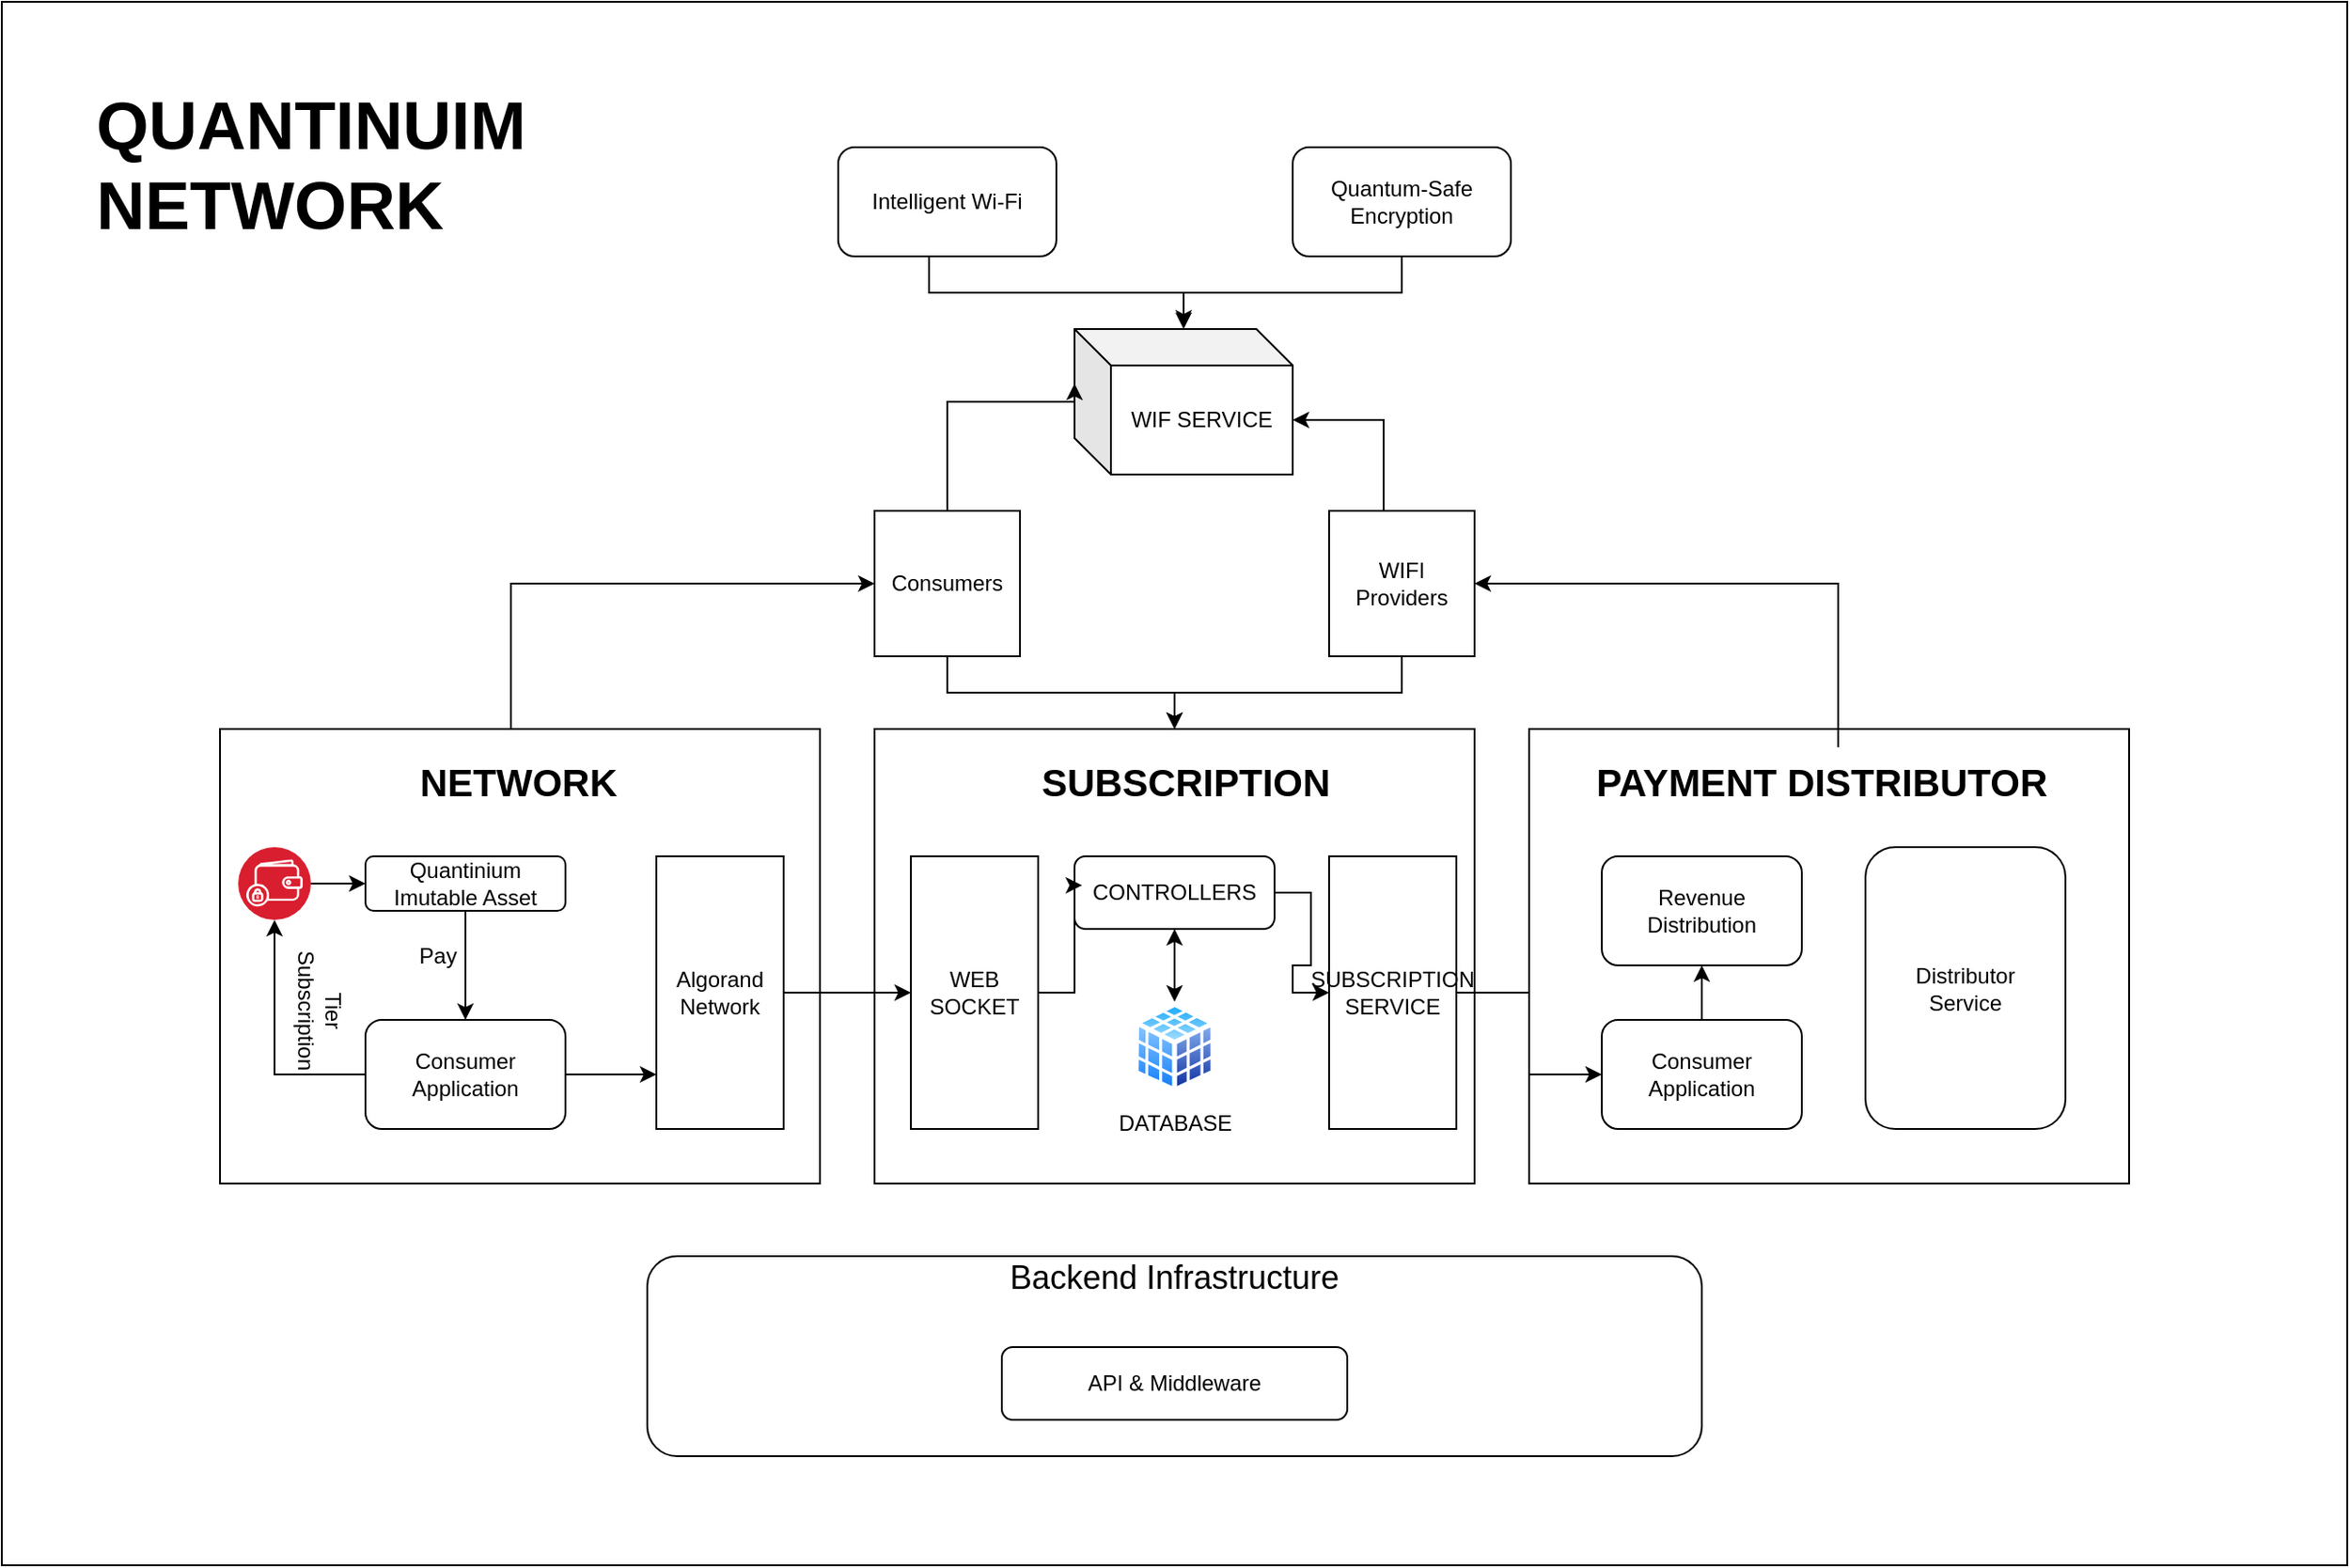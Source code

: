 <mxfile version="24.7.6">
  <diagram name="Page-1" id="238rUeQwhfSeOOqvywA4">
    <mxGraphModel dx="4026" dy="1648" grid="1" gridSize="10" guides="1" tooltips="1" connect="1" arrows="1" fold="1" page="1" pageScale="1" pageWidth="850" pageHeight="1100" math="0" shadow="0">
      <root>
        <mxCell id="0" />
        <mxCell id="1" parent="0" />
        <mxCell id="r4k54PH9zmOksumeJLMc-48" value="" style="rounded=0;whiteSpace=wrap;html=1;" vertex="1" parent="1">
          <mxGeometry x="-650" y="60" width="1290" height="860" as="geometry" />
        </mxCell>
        <mxCell id="r4k54PH9zmOksumeJLMc-3" style="edgeStyle=orthogonalEdgeStyle;rounded=0;orthogonalLoop=1;jettySize=auto;html=1;" edge="1" parent="1" source="r4k54PH9zmOksumeJLMc-1" target="r4k54PH9zmOksumeJLMc-2">
          <mxGeometry relative="1" as="geometry" />
        </mxCell>
        <mxCell id="r4k54PH9zmOksumeJLMc-1" value="Quantum-Safe Encryption" style="rounded=1;whiteSpace=wrap;html=1;" vertex="1" parent="1">
          <mxGeometry x="60" y="140" width="120" height="60" as="geometry" />
        </mxCell>
        <mxCell id="r4k54PH9zmOksumeJLMc-2" value="WIF SERVICE" style="shape=cube;whiteSpace=wrap;html=1;boundedLbl=1;backgroundOutline=1;darkOpacity=0.05;darkOpacity2=0.1;" vertex="1" parent="1">
          <mxGeometry x="-60" y="240" width="120" height="80" as="geometry" />
        </mxCell>
        <mxCell id="r4k54PH9zmOksumeJLMc-4" value="Intelligent Wi-Fi" style="rounded=1;whiteSpace=wrap;html=1;" vertex="1" parent="1">
          <mxGeometry x="-190" y="140" width="120" height="60" as="geometry" />
        </mxCell>
        <mxCell id="r4k54PH9zmOksumeJLMc-5" style="edgeStyle=orthogonalEdgeStyle;rounded=0;orthogonalLoop=1;jettySize=auto;html=1;entryX=0.5;entryY=-0.017;entryDx=0;entryDy=0;entryPerimeter=0;" edge="1" parent="1" source="r4k54PH9zmOksumeJLMc-4" target="r4k54PH9zmOksumeJLMc-2">
          <mxGeometry relative="1" as="geometry">
            <Array as="points">
              <mxPoint x="-140" y="220" />
              <mxPoint y="220" />
            </Array>
          </mxGeometry>
        </mxCell>
        <mxCell id="r4k54PH9zmOksumeJLMc-42" style="edgeStyle=orthogonalEdgeStyle;rounded=0;orthogonalLoop=1;jettySize=auto;html=1;entryX=0.5;entryY=0;entryDx=0;entryDy=0;" edge="1" parent="1" source="r4k54PH9zmOksumeJLMc-6" target="r4k54PH9zmOksumeJLMc-8">
          <mxGeometry relative="1" as="geometry" />
        </mxCell>
        <mxCell id="r4k54PH9zmOksumeJLMc-6" value="WIFI Providers" style="whiteSpace=wrap;html=1;aspect=fixed;" vertex="1" parent="1">
          <mxGeometry x="80" y="340" width="80" height="80" as="geometry" />
        </mxCell>
        <mxCell id="r4k54PH9zmOksumeJLMc-36" style="edgeStyle=orthogonalEdgeStyle;rounded=0;orthogonalLoop=1;jettySize=auto;html=1;entryX=0.5;entryY=0;entryDx=0;entryDy=0;" edge="1" parent="1" source="r4k54PH9zmOksumeJLMc-7" target="r4k54PH9zmOksumeJLMc-8">
          <mxGeometry relative="1" as="geometry" />
        </mxCell>
        <mxCell id="r4k54PH9zmOksumeJLMc-7" value="Consumers" style="whiteSpace=wrap;html=1;aspect=fixed;" vertex="1" parent="1">
          <mxGeometry x="-170" y="340" width="80" height="80" as="geometry" />
        </mxCell>
        <mxCell id="r4k54PH9zmOksumeJLMc-8" value="" style="rounded=0;whiteSpace=wrap;html=1;" vertex="1" parent="1">
          <mxGeometry x="-170" y="460" width="330" height="250" as="geometry" />
        </mxCell>
        <mxCell id="r4k54PH9zmOksumeJLMc-9" value="&lt;h1 style=&quot;margin-top: 0px; font-size: 21px;&quot;&gt;&lt;font style=&quot;font-size: 21px;&quot;&gt;SUBSCRIPTION&lt;/font&gt;&lt;/h1&gt;&lt;p style=&quot;font-size: 21px;&quot;&gt;&lt;br&gt;&lt;/p&gt;" style="text;html=1;whiteSpace=wrap;overflow=hidden;rounded=0;" vertex="1" parent="1">
          <mxGeometry x="-80" y="470" width="160" height="40" as="geometry" />
        </mxCell>
        <mxCell id="r4k54PH9zmOksumeJLMc-44" style="edgeStyle=orthogonalEdgeStyle;rounded=0;orthogonalLoop=1;jettySize=auto;html=1;entryX=0;entryY=0.5;entryDx=0;entryDy=0;" edge="1" parent="1" source="r4k54PH9zmOksumeJLMc-10" target="r4k54PH9zmOksumeJLMc-7">
          <mxGeometry relative="1" as="geometry">
            <Array as="points">
              <mxPoint x="-370" y="380" />
            </Array>
          </mxGeometry>
        </mxCell>
        <mxCell id="r4k54PH9zmOksumeJLMc-10" value="" style="rounded=0;whiteSpace=wrap;html=1;" vertex="1" parent="1">
          <mxGeometry x="-530" y="460" width="330" height="250" as="geometry" />
        </mxCell>
        <mxCell id="r4k54PH9zmOksumeJLMc-11" value="&lt;h1 style=&quot;margin-top: 0px; font-size: 21px;&quot;&gt;NETWORK&lt;/h1&gt;" style="text;html=1;whiteSpace=wrap;overflow=hidden;rounded=0;" vertex="1" parent="1">
          <mxGeometry x="-422.5" y="470" width="115" height="40" as="geometry" />
        </mxCell>
        <mxCell id="r4k54PH9zmOksumeJLMc-12" value="" style="rounded=0;whiteSpace=wrap;html=1;" vertex="1" parent="1">
          <mxGeometry x="190" y="460" width="330" height="250" as="geometry" />
        </mxCell>
        <mxCell id="r4k54PH9zmOksumeJLMc-43" style="edgeStyle=orthogonalEdgeStyle;rounded=0;orthogonalLoop=1;jettySize=auto;html=1;entryX=1;entryY=0.5;entryDx=0;entryDy=0;" edge="1" parent="1" source="r4k54PH9zmOksumeJLMc-13" target="r4k54PH9zmOksumeJLMc-6">
          <mxGeometry relative="1" as="geometry">
            <Array as="points">
              <mxPoint x="360" y="380" />
            </Array>
          </mxGeometry>
        </mxCell>
        <mxCell id="r4k54PH9zmOksumeJLMc-13" value="&lt;h1 style=&quot;margin-top: 0px; font-size: 21px;&quot;&gt;PAYMENT DISTRIBUTOR&lt;/h1&gt;" style="text;html=1;whiteSpace=wrap;overflow=hidden;rounded=0;" vertex="1" parent="1">
          <mxGeometry x="225" y="470" width="260" height="40" as="geometry" />
        </mxCell>
        <mxCell id="r4k54PH9zmOksumeJLMc-14" style="edgeStyle=orthogonalEdgeStyle;rounded=0;orthogonalLoop=1;jettySize=auto;html=1;entryX=0;entryY=0;entryDx=0;entryDy=30;entryPerimeter=0;" edge="1" parent="1" source="r4k54PH9zmOksumeJLMc-7" target="r4k54PH9zmOksumeJLMc-2">
          <mxGeometry relative="1" as="geometry">
            <Array as="points">
              <mxPoint x="-130" y="280" />
              <mxPoint x="-60" y="280" />
            </Array>
          </mxGeometry>
        </mxCell>
        <mxCell id="r4k54PH9zmOksumeJLMc-16" style="edgeStyle=orthogonalEdgeStyle;rounded=0;orthogonalLoop=1;jettySize=auto;html=1;entryX=0;entryY=0;entryDx=120;entryDy=50;entryPerimeter=0;" edge="1" parent="1" source="r4k54PH9zmOksumeJLMc-6" target="r4k54PH9zmOksumeJLMc-2">
          <mxGeometry relative="1" as="geometry">
            <Array as="points">
              <mxPoint x="110" y="290" />
            </Array>
          </mxGeometry>
        </mxCell>
        <mxCell id="r4k54PH9zmOksumeJLMc-20" value="" style="edgeStyle=orthogonalEdgeStyle;rounded=0;orthogonalLoop=1;jettySize=auto;html=1;" edge="1" parent="1" source="r4k54PH9zmOksumeJLMc-17" target="r4k54PH9zmOksumeJLMc-18">
          <mxGeometry relative="1" as="geometry" />
        </mxCell>
        <mxCell id="r4k54PH9zmOksumeJLMc-17" value="Quantinium&lt;br&gt;Imutable Asset" style="rounded=1;whiteSpace=wrap;html=1;" vertex="1" parent="1">
          <mxGeometry x="-450" y="530" width="110" height="30" as="geometry" />
        </mxCell>
        <mxCell id="r4k54PH9zmOksumeJLMc-24" style="edgeStyle=orthogonalEdgeStyle;rounded=0;orthogonalLoop=1;jettySize=auto;html=1;entryX=0.5;entryY=1;entryDx=0;entryDy=0;" edge="1" parent="1" source="r4k54PH9zmOksumeJLMc-18" target="r4k54PH9zmOksumeJLMc-22">
          <mxGeometry relative="1" as="geometry" />
        </mxCell>
        <mxCell id="r4k54PH9zmOksumeJLMc-26" value="" style="edgeStyle=orthogonalEdgeStyle;rounded=0;orthogonalLoop=1;jettySize=auto;html=1;" edge="1" parent="1" source="r4k54PH9zmOksumeJLMc-18" target="r4k54PH9zmOksumeJLMc-25">
          <mxGeometry relative="1" as="geometry">
            <Array as="points">
              <mxPoint x="-300" y="650" />
              <mxPoint x="-300" y="650" />
            </Array>
          </mxGeometry>
        </mxCell>
        <mxCell id="r4k54PH9zmOksumeJLMc-18" value="Consumer Application" style="rounded=1;whiteSpace=wrap;html=1;" vertex="1" parent="1">
          <mxGeometry x="-450" y="620" width="110" height="60" as="geometry" />
        </mxCell>
        <mxCell id="r4k54PH9zmOksumeJLMc-23" value="" style="edgeStyle=orthogonalEdgeStyle;rounded=0;orthogonalLoop=1;jettySize=auto;html=1;" edge="1" parent="1" source="r4k54PH9zmOksumeJLMc-22" target="r4k54PH9zmOksumeJLMc-17">
          <mxGeometry relative="1" as="geometry" />
        </mxCell>
        <mxCell id="r4k54PH9zmOksumeJLMc-22" value="" style="image;aspect=fixed;perimeter=ellipsePerimeter;html=1;align=center;shadow=0;dashed=0;fontColor=#4277BB;labelBackgroundColor=default;fontSize=12;spacingTop=3;image=img/lib/ibm/blockchain/wallet.svg;" vertex="1" parent="1">
          <mxGeometry x="-520" y="525" width="40" height="40" as="geometry" />
        </mxCell>
        <mxCell id="r4k54PH9zmOksumeJLMc-30" style="edgeStyle=orthogonalEdgeStyle;rounded=0;orthogonalLoop=1;jettySize=auto;html=1;entryX=0;entryY=0.5;entryDx=0;entryDy=0;" edge="1" parent="1" source="r4k54PH9zmOksumeJLMc-25" target="r4k54PH9zmOksumeJLMc-29">
          <mxGeometry relative="1" as="geometry" />
        </mxCell>
        <mxCell id="r4k54PH9zmOksumeJLMc-25" value="Algorand&lt;br&gt;Network" style="rounded=0;whiteSpace=wrap;html=1;" vertex="1" parent="1">
          <mxGeometry x="-290" y="530" width="70" height="150" as="geometry" />
        </mxCell>
        <mxCell id="r4k54PH9zmOksumeJLMc-27" value="Pay" style="text;html=1;align=center;verticalAlign=middle;whiteSpace=wrap;rounded=0;" vertex="1" parent="1">
          <mxGeometry x="-440" y="570" width="60" height="30" as="geometry" />
        </mxCell>
        <mxCell id="r4k54PH9zmOksumeJLMc-28" value="Tier Subscription" style="text;html=1;align=center;verticalAlign=middle;whiteSpace=wrap;rounded=0;rotation=90;" vertex="1" parent="1">
          <mxGeometry x="-510" y="600" width="70" height="30" as="geometry" />
        </mxCell>
        <mxCell id="r4k54PH9zmOksumeJLMc-29" value="WEB&lt;br&gt;SOCKET" style="rounded=0;whiteSpace=wrap;html=1;" vertex="1" parent="1">
          <mxGeometry x="-150" y="530" width="70" height="150" as="geometry" />
        </mxCell>
        <mxCell id="r4k54PH9zmOksumeJLMc-31" value="DATABASE" style="image;aspect=fixed;perimeter=ellipsePerimeter;html=1;align=center;shadow=0;dashed=0;spacingTop=3;image=img/lib/active_directory/database_cube.svg;" vertex="1" parent="1">
          <mxGeometry x="-27.5" y="610" width="45" height="50" as="geometry" />
        </mxCell>
        <mxCell id="r4k54PH9zmOksumeJLMc-34" value="" style="edgeStyle=orthogonalEdgeStyle;rounded=0;orthogonalLoop=1;jettySize=auto;html=1;startArrow=classic;startFill=1;" edge="1" parent="1" source="r4k54PH9zmOksumeJLMc-32" target="r4k54PH9zmOksumeJLMc-31">
          <mxGeometry relative="1" as="geometry" />
        </mxCell>
        <mxCell id="r4k54PH9zmOksumeJLMc-38" value="" style="edgeStyle=orthogonalEdgeStyle;rounded=0;orthogonalLoop=1;jettySize=auto;html=1;" edge="1" parent="1" source="r4k54PH9zmOksumeJLMc-32" target="r4k54PH9zmOksumeJLMc-33">
          <mxGeometry relative="1" as="geometry" />
        </mxCell>
        <mxCell id="r4k54PH9zmOksumeJLMc-32" value="CONTROLLERS" style="rounded=1;whiteSpace=wrap;html=1;" vertex="1" parent="1">
          <mxGeometry x="-60" y="530" width="110" height="40" as="geometry" />
        </mxCell>
        <mxCell id="r4k54PH9zmOksumeJLMc-39" style="edgeStyle=orthogonalEdgeStyle;rounded=0;orthogonalLoop=1;jettySize=auto;html=1;" edge="1" parent="1" source="r4k54PH9zmOksumeJLMc-33" target="r4k54PH9zmOksumeJLMc-37">
          <mxGeometry relative="1" as="geometry" />
        </mxCell>
        <mxCell id="r4k54PH9zmOksumeJLMc-33" value="SUBSCRIPTION SERVICE" style="rounded=0;whiteSpace=wrap;html=1;" vertex="1" parent="1">
          <mxGeometry x="80" y="530" width="70" height="150" as="geometry" />
        </mxCell>
        <mxCell id="r4k54PH9zmOksumeJLMc-35" style="edgeStyle=orthogonalEdgeStyle;rounded=0;orthogonalLoop=1;jettySize=auto;html=1;entryX=0.038;entryY=0.399;entryDx=0;entryDy=0;entryPerimeter=0;" edge="1" parent="1" source="r4k54PH9zmOksumeJLMc-29" target="r4k54PH9zmOksumeJLMc-32">
          <mxGeometry relative="1" as="geometry" />
        </mxCell>
        <mxCell id="r4k54PH9zmOksumeJLMc-45" value="" style="edgeStyle=orthogonalEdgeStyle;rounded=0;orthogonalLoop=1;jettySize=auto;html=1;" edge="1" parent="1" source="r4k54PH9zmOksumeJLMc-37" target="r4k54PH9zmOksumeJLMc-40">
          <mxGeometry relative="1" as="geometry" />
        </mxCell>
        <mxCell id="r4k54PH9zmOksumeJLMc-37" value="Consumer Application" style="rounded=1;whiteSpace=wrap;html=1;" vertex="1" parent="1">
          <mxGeometry x="230" y="620" width="110" height="60" as="geometry" />
        </mxCell>
        <mxCell id="r4k54PH9zmOksumeJLMc-40" value="Revenue Distribution" style="rounded=1;whiteSpace=wrap;html=1;" vertex="1" parent="1">
          <mxGeometry x="230" y="530" width="110" height="60" as="geometry" />
        </mxCell>
        <mxCell id="r4k54PH9zmOksumeJLMc-41" value="Distributor&lt;br&gt;Service" style="rounded=1;whiteSpace=wrap;html=1;" vertex="1" parent="1">
          <mxGeometry x="375" y="525" width="110" height="155" as="geometry" />
        </mxCell>
        <mxCell id="r4k54PH9zmOksumeJLMc-46" value="&lt;font style=&quot;font-size: 18px;&quot;&gt;Backend Infrastructure&lt;br&gt;&lt;br&gt;&lt;br&gt;&lt;br&gt;&lt;br&gt;&lt;/font&gt;" style="rounded=1;whiteSpace=wrap;html=1;" vertex="1" parent="1">
          <mxGeometry x="-295" y="750" width="580" height="110" as="geometry" />
        </mxCell>
        <mxCell id="r4k54PH9zmOksumeJLMc-47" value="API &amp;amp; Middleware" style="rounded=1;whiteSpace=wrap;html=1;" vertex="1" parent="1">
          <mxGeometry x="-100" y="800" width="190" height="40" as="geometry" />
        </mxCell>
        <mxCell id="r4k54PH9zmOksumeJLMc-49" value="&lt;h1 style=&quot;margin-top: 0px; font-size: 37px;&quot;&gt;&lt;font style=&quot;font-size: 37px;&quot;&gt;QUANTINUIM NETWORK&lt;/font&gt;&lt;/h1&gt;&lt;p style=&quot;font-size: 37px;&quot;&gt;&lt;br&gt;&lt;/p&gt;" style="text;html=1;whiteSpace=wrap;overflow=hidden;rounded=0;" vertex="1" parent="1">
          <mxGeometry x="-600" y="100" width="250" height="110" as="geometry" />
        </mxCell>
      </root>
    </mxGraphModel>
  </diagram>
</mxfile>
